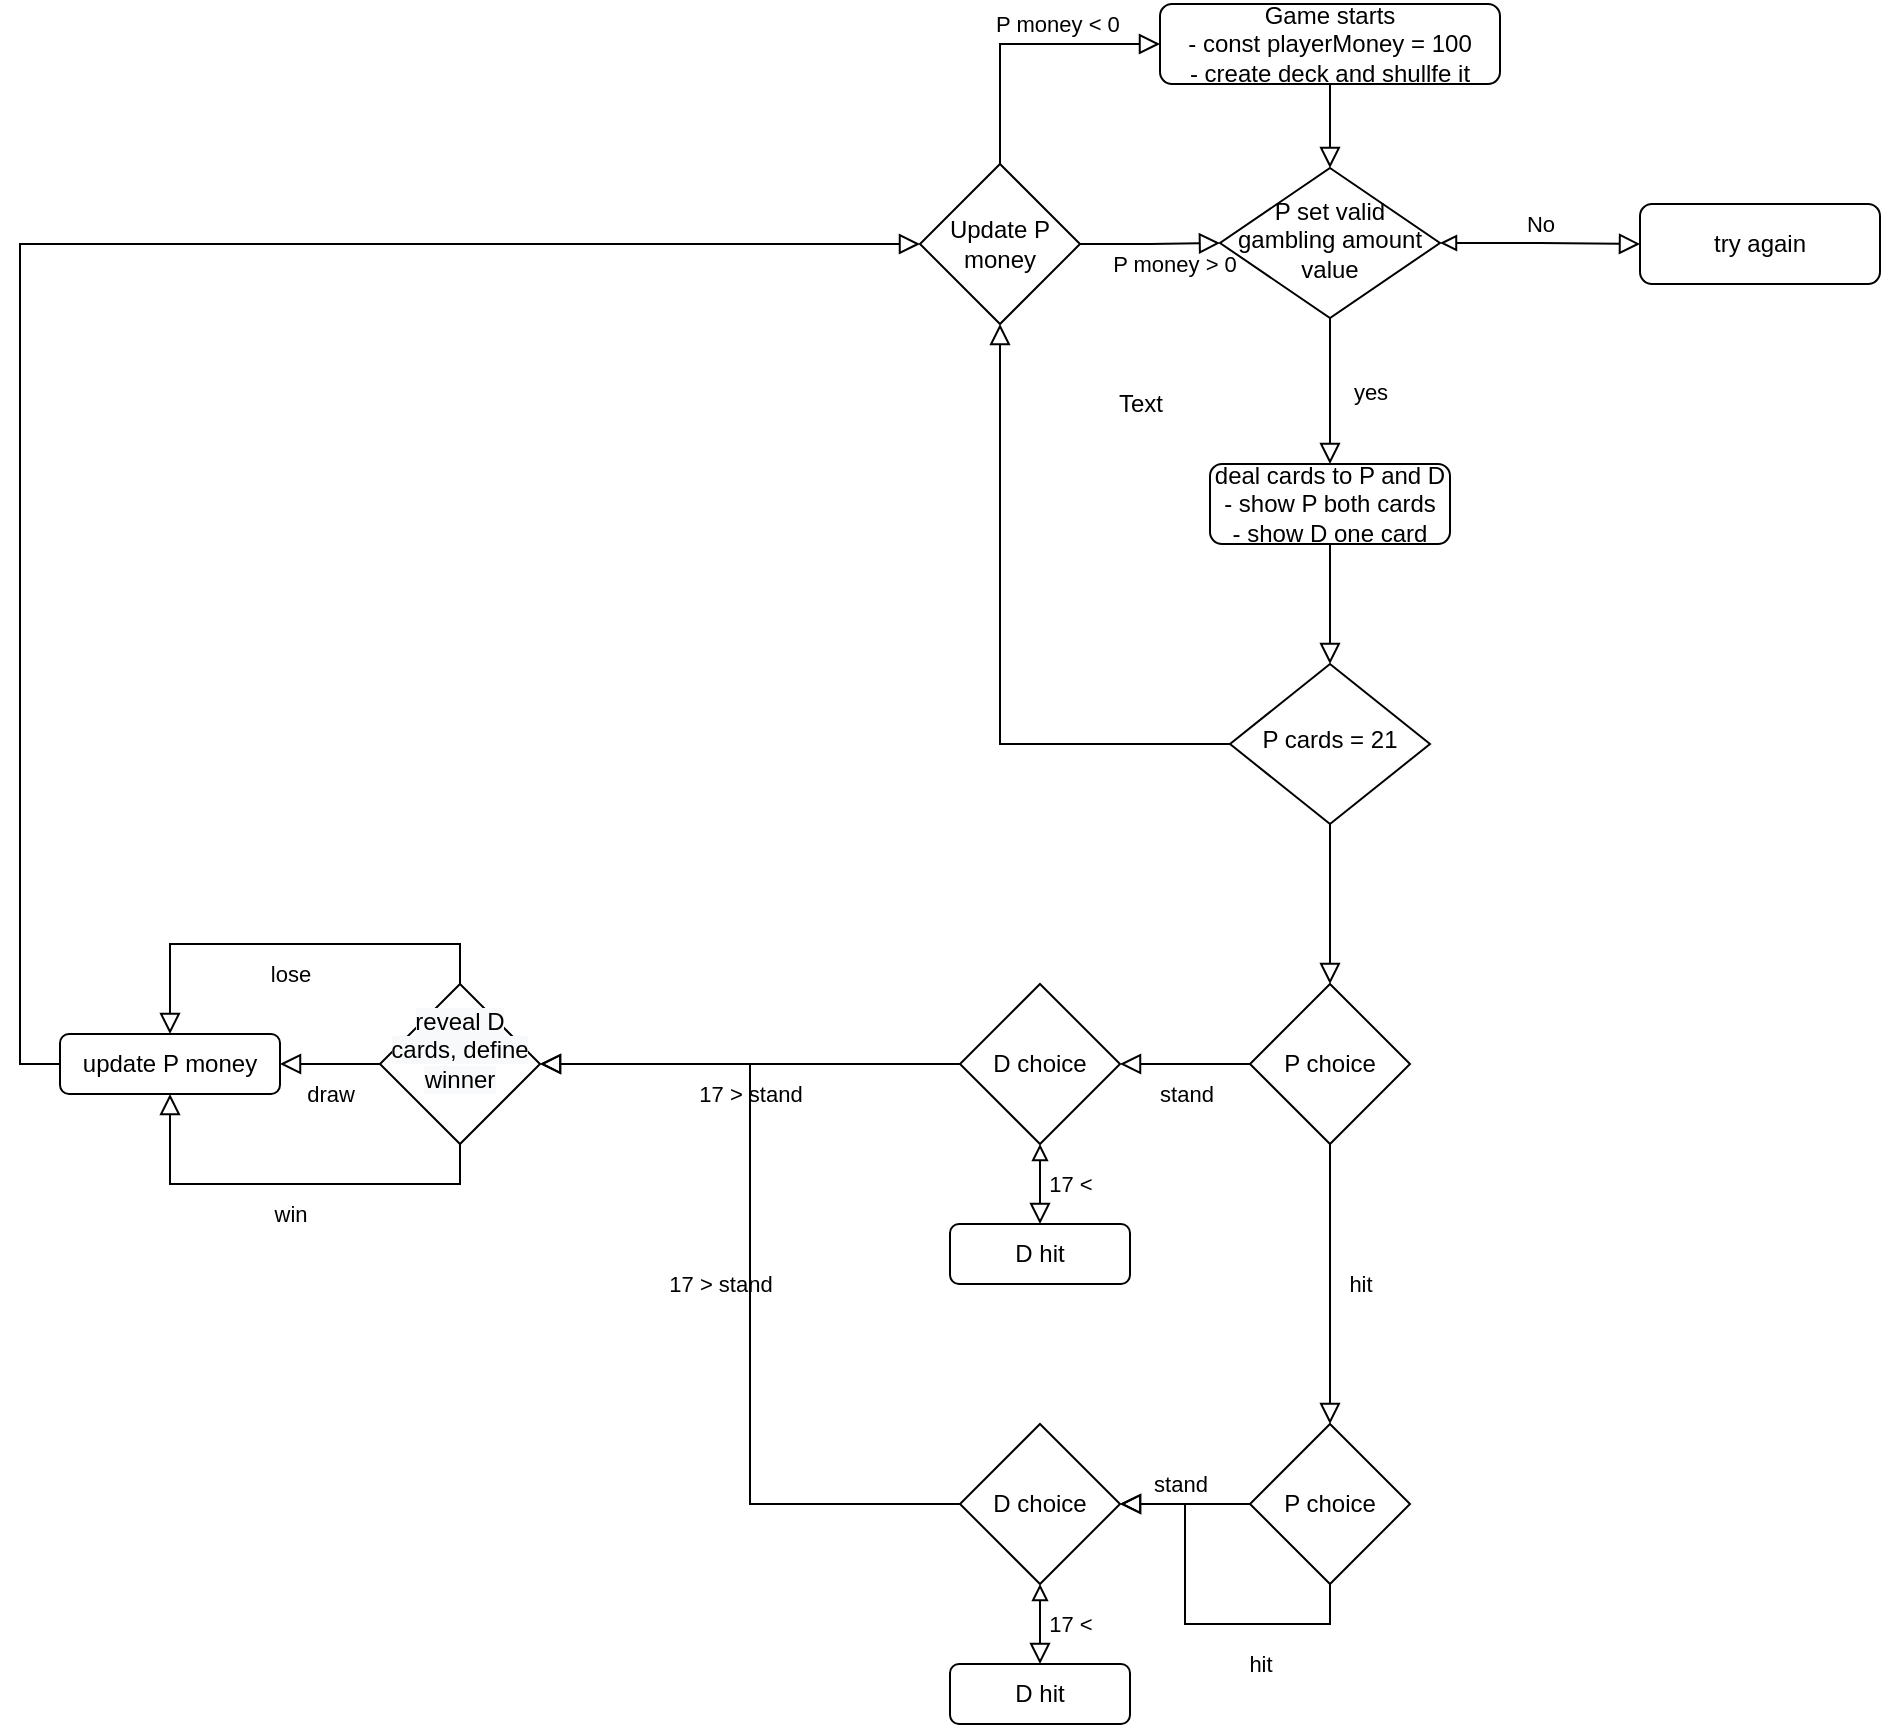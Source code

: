 <mxfile version="20.3.0" type="device"><diagram id="C5RBs43oDa-KdzZeNtuy" name="Page-1"><mxGraphModel dx="1769" dy="745" grid="1" gridSize="10" guides="1" tooltips="1" connect="1" arrows="1" fold="1" page="1" pageScale="1" pageWidth="827" pageHeight="1169" math="0" shadow="0"><root><mxCell id="WIyWlLk6GJQsqaUBKTNV-0"/><mxCell id="WIyWlLk6GJQsqaUBKTNV-1" parent="WIyWlLk6GJQsqaUBKTNV-0"/><mxCell id="WIyWlLk6GJQsqaUBKTNV-2" value="" style="rounded=0;html=1;jettySize=auto;orthogonalLoop=1;fontSize=11;endArrow=block;endFill=0;endSize=8;strokeWidth=1;shadow=0;labelBackgroundColor=none;edgeStyle=orthogonalEdgeStyle;" parent="WIyWlLk6GJQsqaUBKTNV-1" source="WIyWlLk6GJQsqaUBKTNV-3" target="WIyWlLk6GJQsqaUBKTNV-6" edge="1"><mxGeometry relative="1" as="geometry"/></mxCell><mxCell id="WIyWlLk6GJQsqaUBKTNV-3" value="Game starts&lt;br&gt;- const playerMoney = 100&lt;br&gt;- create deck and shullfe it" style="rounded=1;whiteSpace=wrap;html=1;fontSize=12;glass=0;strokeWidth=1;shadow=0;" parent="WIyWlLk6GJQsqaUBKTNV-1" vertex="1"><mxGeometry x="160" y="80" width="170" height="40" as="geometry"/></mxCell><mxCell id="WIyWlLk6GJQsqaUBKTNV-5" value="No" style="edgeStyle=orthogonalEdgeStyle;rounded=0;html=1;jettySize=auto;orthogonalLoop=1;fontSize=11;endArrow=block;endFill=0;endSize=8;strokeWidth=1;shadow=0;labelBackgroundColor=none;startArrow=block;startFill=0;" parent="WIyWlLk6GJQsqaUBKTNV-1" source="WIyWlLk6GJQsqaUBKTNV-6" target="WIyWlLk6GJQsqaUBKTNV-7" edge="1"><mxGeometry y="10" relative="1" as="geometry"><mxPoint as="offset"/></mxGeometry></mxCell><mxCell id="WIyWlLk6GJQsqaUBKTNV-6" value="P set valid gambling amount value" style="rhombus;whiteSpace=wrap;html=1;shadow=0;fontFamily=Helvetica;fontSize=12;align=center;strokeWidth=1;spacing=6;spacingTop=-4;" parent="WIyWlLk6GJQsqaUBKTNV-1" vertex="1"><mxGeometry x="190" y="162" width="110" height="75" as="geometry"/></mxCell><mxCell id="WIyWlLk6GJQsqaUBKTNV-7" value="try again" style="rounded=1;whiteSpace=wrap;html=1;fontSize=12;glass=0;strokeWidth=1;shadow=0;" parent="WIyWlLk6GJQsqaUBKTNV-1" vertex="1"><mxGeometry x="400" y="180" width="120" height="40" as="geometry"/></mxCell><mxCell id="WIyWlLk6GJQsqaUBKTNV-10" value="P cards = 21" style="rhombus;whiteSpace=wrap;html=1;shadow=0;fontFamily=Helvetica;fontSize=12;align=center;strokeWidth=1;spacing=6;spacingTop=-4;" parent="WIyWlLk6GJQsqaUBKTNV-1" vertex="1"><mxGeometry x="195" y="410" width="100" height="80" as="geometry"/></mxCell><mxCell id="WIyWlLk6GJQsqaUBKTNV-12" value="deal cards to P and D&lt;br&gt;- show P both cards &lt;br&gt;- show D one card" style="rounded=1;whiteSpace=wrap;html=1;fontSize=12;glass=0;strokeWidth=1;shadow=0;" parent="WIyWlLk6GJQsqaUBKTNV-1" vertex="1"><mxGeometry x="185" y="310" width="120" height="40" as="geometry"/></mxCell><mxCell id="epSDKSH6h_eRF9ye8CfN-1" value="yes" style="rounded=0;html=1;jettySize=auto;orthogonalLoop=1;fontSize=11;endArrow=block;endFill=0;endSize=8;strokeWidth=1;shadow=0;labelBackgroundColor=none;edgeStyle=orthogonalEdgeStyle;" parent="WIyWlLk6GJQsqaUBKTNV-1" source="WIyWlLk6GJQsqaUBKTNV-6" target="WIyWlLk6GJQsqaUBKTNV-12" edge="1"><mxGeometry y="20" relative="1" as="geometry"><mxPoint as="offset"/><mxPoint x="245" y="240" as="sourcePoint"/><mxPoint x="245" y="340" as="targetPoint"/></mxGeometry></mxCell><mxCell id="bmC1tX7jA9UDnafqlvQK-0" value="" style="rounded=0;html=1;jettySize=auto;orthogonalLoop=1;fontSize=11;endArrow=block;endFill=0;endSize=8;strokeWidth=1;shadow=0;labelBackgroundColor=none;edgeStyle=orthogonalEdgeStyle;exitX=0.5;exitY=1;exitDx=0;exitDy=0;" edge="1" parent="WIyWlLk6GJQsqaUBKTNV-1" source="WIyWlLk6GJQsqaUBKTNV-12" target="WIyWlLk6GJQsqaUBKTNV-10"><mxGeometry relative="1" as="geometry"><mxPoint x="255" y="370" as="sourcePoint"/><mxPoint x="255" y="420" as="targetPoint"/></mxGeometry></mxCell><mxCell id="bmC1tX7jA9UDnafqlvQK-1" value="" style="rounded=0;html=1;jettySize=auto;orthogonalLoop=1;fontSize=11;endArrow=block;endFill=0;endSize=8;strokeWidth=1;shadow=0;labelBackgroundColor=none;edgeStyle=orthogonalEdgeStyle;exitX=0;exitY=0.5;exitDx=0;exitDy=0;entryX=0.5;entryY=1;entryDx=0;entryDy=0;" edge="1" parent="WIyWlLk6GJQsqaUBKTNV-1" source="WIyWlLk6GJQsqaUBKTNV-10" target="bmC1tX7jA9UDnafqlvQK-34"><mxGeometry relative="1" as="geometry"><mxPoint x="135" y="340" as="sourcePoint"/><mxPoint x="135" y="390" as="targetPoint"/></mxGeometry></mxCell><mxCell id="bmC1tX7jA9UDnafqlvQK-2" value="" style="rounded=0;html=1;jettySize=auto;orthogonalLoop=1;fontSize=11;endArrow=block;endFill=0;endSize=8;strokeWidth=1;shadow=0;labelBackgroundColor=none;edgeStyle=orthogonalEdgeStyle;exitX=0.5;exitY=1;exitDx=0;exitDy=0;" edge="1" parent="WIyWlLk6GJQsqaUBKTNV-1" source="WIyWlLk6GJQsqaUBKTNV-10" target="bmC1tX7jA9UDnafqlvQK-3"><mxGeometry relative="1" as="geometry"><mxPoint x="255" y="570" as="sourcePoint"/><mxPoint x="255" y="620" as="targetPoint"/></mxGeometry></mxCell><mxCell id="bmC1tX7jA9UDnafqlvQK-3" value="P choice" style="rhombus;whiteSpace=wrap;html=1;" vertex="1" parent="WIyWlLk6GJQsqaUBKTNV-1"><mxGeometry x="205" y="570" width="80" height="80" as="geometry"/></mxCell><mxCell id="bmC1tX7jA9UDnafqlvQK-4" value="hit" style="rounded=0;html=1;jettySize=auto;orthogonalLoop=1;fontSize=11;endArrow=block;endFill=0;endSize=8;strokeWidth=1;shadow=0;labelBackgroundColor=none;edgeStyle=orthogonalEdgeStyle;exitX=0.5;exitY=1;exitDx=0;exitDy=0;entryX=0.5;entryY=0;entryDx=0;entryDy=0;" edge="1" parent="WIyWlLk6GJQsqaUBKTNV-1" source="bmC1tX7jA9UDnafqlvQK-3" target="bmC1tX7jA9UDnafqlvQK-18"><mxGeometry y="15" relative="1" as="geometry"><mxPoint x="255" y="710" as="sourcePoint"/><mxPoint x="245" y="690" as="targetPoint"/><mxPoint as="offset"/></mxGeometry></mxCell><mxCell id="bmC1tX7jA9UDnafqlvQK-5" value="stand" style="rounded=0;html=1;jettySize=auto;orthogonalLoop=1;fontSize=11;endArrow=block;endFill=0;endSize=8;strokeWidth=1;shadow=0;labelBackgroundColor=none;edgeStyle=orthogonalEdgeStyle;exitX=0;exitY=0.5;exitDx=0;exitDy=0;entryX=1;entryY=0.5;entryDx=0;entryDy=0;" edge="1" parent="WIyWlLk6GJQsqaUBKTNV-1" source="bmC1tX7jA9UDnafqlvQK-3" target="bmC1tX7jA9UDnafqlvQK-21"><mxGeometry y="15" relative="1" as="geometry"><mxPoint x="195" y="660" as="sourcePoint"/><mxPoint x="160" y="610" as="targetPoint"/><mxPoint as="offset"/></mxGeometry></mxCell><mxCell id="bmC1tX7jA9UDnafqlvQK-8" value="&#10;&lt;span style=&quot;color: rgb(0, 0, 0); font-family: Helvetica; font-size: 12px; font-style: normal; font-variant-ligatures: normal; font-variant-caps: normal; font-weight: 400; letter-spacing: normal; orphans: 2; text-align: center; text-indent: 0px; text-transform: none; widows: 2; word-spacing: 0px; -webkit-text-stroke-width: 0px; background-color: rgb(248, 249, 250); text-decoration-thickness: initial; text-decoration-style: initial; text-decoration-color: initial; float: none; display: inline !important;&quot;&gt;reveal D cards, define winner&lt;/span&gt;&#10;&#10;" style="rhombus;whiteSpace=wrap;html=1;" vertex="1" parent="WIyWlLk6GJQsqaUBKTNV-1"><mxGeometry x="-230" y="570" width="80" height="80" as="geometry"/></mxCell><mxCell id="bmC1tX7jA9UDnafqlvQK-11" value="draw" style="rounded=0;html=1;jettySize=auto;orthogonalLoop=1;fontSize=11;endArrow=block;endFill=0;endSize=8;strokeWidth=1;shadow=0;labelBackgroundColor=none;edgeStyle=orthogonalEdgeStyle;exitX=0;exitY=0.5;exitDx=0;exitDy=0;" edge="1" parent="WIyWlLk6GJQsqaUBKTNV-1" source="bmC1tX7jA9UDnafqlvQK-8" target="bmC1tX7jA9UDnafqlvQK-12"><mxGeometry y="15" relative="1" as="geometry"><mxPoint x="-55" y="680" as="sourcePoint"/><mxPoint x="-70" y="530" as="targetPoint"/><mxPoint as="offset"/></mxGeometry></mxCell><mxCell id="bmC1tX7jA9UDnafqlvQK-12" value="update P money" style="rounded=1;whiteSpace=wrap;html=1;" vertex="1" parent="WIyWlLk6GJQsqaUBKTNV-1"><mxGeometry x="-390" y="595" width="110" height="30" as="geometry"/></mxCell><mxCell id="bmC1tX7jA9UDnafqlvQK-13" value="win" style="rounded=0;html=1;jettySize=auto;orthogonalLoop=1;fontSize=11;endArrow=block;endFill=0;endSize=8;strokeWidth=1;shadow=0;labelBackgroundColor=none;edgeStyle=orthogonalEdgeStyle;exitX=0.5;exitY=1;exitDx=0;exitDy=0;entryX=0.5;entryY=1;entryDx=0;entryDy=0;" edge="1" parent="WIyWlLk6GJQsqaUBKTNV-1" source="bmC1tX7jA9UDnafqlvQK-8" target="bmC1tX7jA9UDnafqlvQK-12"><mxGeometry y="15" relative="1" as="geometry"><mxPoint x="-60" y="660" as="sourcePoint"/><mxPoint x="-110" y="660" as="targetPoint"/><mxPoint as="offset"/></mxGeometry></mxCell><mxCell id="bmC1tX7jA9UDnafqlvQK-14" value="lose" style="rounded=0;html=1;jettySize=auto;orthogonalLoop=1;fontSize=11;endArrow=block;endFill=0;endSize=8;strokeWidth=1;shadow=0;labelBackgroundColor=none;edgeStyle=orthogonalEdgeStyle;exitX=0.5;exitY=0;exitDx=0;exitDy=0;entryX=0.5;entryY=0;entryDx=0;entryDy=0;" edge="1" parent="WIyWlLk6GJQsqaUBKTNV-1" source="bmC1tX7jA9UDnafqlvQK-8" target="bmC1tX7jA9UDnafqlvQK-12"><mxGeometry y="15" relative="1" as="geometry"><mxPoint x="-20" y="500" as="sourcePoint"/><mxPoint x="-165" y="475" as="targetPoint"/><mxPoint as="offset"/></mxGeometry></mxCell><mxCell id="bmC1tX7jA9UDnafqlvQK-17" value="" style="rounded=0;html=1;jettySize=auto;orthogonalLoop=1;fontSize=11;endArrow=block;endFill=0;endSize=8;strokeWidth=1;shadow=0;labelBackgroundColor=none;edgeStyle=orthogonalEdgeStyle;exitX=0;exitY=0.5;exitDx=0;exitDy=0;entryX=0;entryY=0.5;entryDx=0;entryDy=0;" edge="1" parent="WIyWlLk6GJQsqaUBKTNV-1" source="bmC1tX7jA9UDnafqlvQK-12" target="bmC1tX7jA9UDnafqlvQK-34"><mxGeometry relative="1" as="geometry"><mxPoint x="145" y="130" as="sourcePoint"/><mxPoint x="145" y="180" as="targetPoint"/></mxGeometry></mxCell><mxCell id="bmC1tX7jA9UDnafqlvQK-18" value="P choice" style="rhombus;whiteSpace=wrap;html=1;" vertex="1" parent="WIyWlLk6GJQsqaUBKTNV-1"><mxGeometry x="205" y="790" width="80" height="80" as="geometry"/></mxCell><mxCell id="bmC1tX7jA9UDnafqlvQK-21" value="D choice" style="rhombus;whiteSpace=wrap;html=1;" vertex="1" parent="WIyWlLk6GJQsqaUBKTNV-1"><mxGeometry x="60" y="570" width="80" height="80" as="geometry"/></mxCell><mxCell id="bmC1tX7jA9UDnafqlvQK-25" value="17 &amp;lt;" style="rounded=0;html=1;jettySize=auto;orthogonalLoop=1;fontSize=11;endArrow=block;endFill=0;endSize=8;strokeWidth=1;shadow=0;labelBackgroundColor=none;edgeStyle=orthogonalEdgeStyle;exitX=0.5;exitY=1;exitDx=0;exitDy=0;entryX=0.5;entryY=0;entryDx=0;entryDy=0;startArrow=block;startFill=0;" edge="1" parent="WIyWlLk6GJQsqaUBKTNV-1" source="bmC1tX7jA9UDnafqlvQK-21" target="bmC1tX7jA9UDnafqlvQK-27"><mxGeometry y="15" relative="1" as="geometry"><mxPoint x="110" y="580" as="sourcePoint"/><mxPoint x="100" y="680" as="targetPoint"/><mxPoint as="offset"/></mxGeometry></mxCell><mxCell id="bmC1tX7jA9UDnafqlvQK-26" value="17 &amp;gt; stand" style="rounded=0;html=1;jettySize=auto;orthogonalLoop=1;fontSize=11;endArrow=block;endFill=0;endSize=8;strokeWidth=1;shadow=0;labelBackgroundColor=none;edgeStyle=orthogonalEdgeStyle;exitX=0;exitY=0.5;exitDx=0;exitDy=0;entryX=1;entryY=0.5;entryDx=0;entryDy=0;" edge="1" parent="WIyWlLk6GJQsqaUBKTNV-1" source="bmC1tX7jA9UDnafqlvQK-21" target="bmC1tX7jA9UDnafqlvQK-8"><mxGeometry y="15" relative="1" as="geometry"><mxPoint x="30" y="660" as="sourcePoint"/><mxPoint x="-30" y="680" as="targetPoint"/><mxPoint as="offset"/></mxGeometry></mxCell><mxCell id="bmC1tX7jA9UDnafqlvQK-27" value="D hit" style="rounded=1;whiteSpace=wrap;html=1;" vertex="1" parent="WIyWlLk6GJQsqaUBKTNV-1"><mxGeometry x="55" y="690" width="90" height="30" as="geometry"/></mxCell><mxCell id="bmC1tX7jA9UDnafqlvQK-28" value="stand" style="rounded=0;html=1;jettySize=auto;orthogonalLoop=1;fontSize=11;endArrow=block;endFill=0;endSize=8;strokeWidth=1;shadow=0;labelBackgroundColor=none;edgeStyle=orthogonalEdgeStyle;exitX=0;exitY=0.5;exitDx=0;exitDy=0;entryX=1;entryY=0.5;entryDx=0;entryDy=0;" edge="1" parent="WIyWlLk6GJQsqaUBKTNV-1" target="bmC1tX7jA9UDnafqlvQK-29" source="bmC1tX7jA9UDnafqlvQK-18"><mxGeometry x="0.077" y="-10" relative="1" as="geometry"><mxPoint x="185" y="780" as="sourcePoint"/><mxPoint x="140" y="780" as="targetPoint"/><mxPoint as="offset"/></mxGeometry></mxCell><mxCell id="bmC1tX7jA9UDnafqlvQK-29" value="D choice" style="rhombus;whiteSpace=wrap;html=1;" vertex="1" parent="WIyWlLk6GJQsqaUBKTNV-1"><mxGeometry x="60" y="790" width="80" height="80" as="geometry"/></mxCell><mxCell id="bmC1tX7jA9UDnafqlvQK-30" value="17 &amp;lt;" style="rounded=0;html=1;jettySize=auto;orthogonalLoop=1;fontSize=11;endArrow=block;endFill=0;endSize=8;strokeWidth=1;shadow=0;labelBackgroundColor=none;edgeStyle=orthogonalEdgeStyle;exitX=0.5;exitY=1;exitDx=0;exitDy=0;entryX=0.5;entryY=0;entryDx=0;entryDy=0;startArrow=block;startFill=0;" edge="1" parent="WIyWlLk6GJQsqaUBKTNV-1" source="bmC1tX7jA9UDnafqlvQK-29" target="bmC1tX7jA9UDnafqlvQK-32"><mxGeometry y="15" relative="1" as="geometry"><mxPoint x="110" y="800" as="sourcePoint"/><mxPoint x="100" y="900" as="targetPoint"/><mxPoint as="offset"/></mxGeometry></mxCell><mxCell id="bmC1tX7jA9UDnafqlvQK-31" value="17 &amp;gt; stand" style="rounded=0;html=1;jettySize=auto;orthogonalLoop=1;fontSize=11;endArrow=block;endFill=0;endSize=8;strokeWidth=1;shadow=0;labelBackgroundColor=none;edgeStyle=orthogonalEdgeStyle;exitX=0;exitY=0.5;exitDx=0;exitDy=0;entryX=1;entryY=0.5;entryDx=0;entryDy=0;" edge="1" parent="WIyWlLk6GJQsqaUBKTNV-1" source="bmC1tX7jA9UDnafqlvQK-29" target="bmC1tX7jA9UDnafqlvQK-8"><mxGeometry y="15" relative="1" as="geometry"><mxPoint x="10" y="830" as="sourcePoint"/><mxPoint x="-170" y="780" as="targetPoint"/><mxPoint as="offset"/></mxGeometry></mxCell><mxCell id="bmC1tX7jA9UDnafqlvQK-32" value="D hit" style="rounded=1;whiteSpace=wrap;html=1;" vertex="1" parent="WIyWlLk6GJQsqaUBKTNV-1"><mxGeometry x="55" y="910" width="90" height="30" as="geometry"/></mxCell><mxCell id="bmC1tX7jA9UDnafqlvQK-34" value="Update P money" style="rhombus;whiteSpace=wrap;html=1;" vertex="1" parent="WIyWlLk6GJQsqaUBKTNV-1"><mxGeometry x="40" y="160" width="80" height="80" as="geometry"/></mxCell><mxCell id="bmC1tX7jA9UDnafqlvQK-35" value="P money &amp;gt; 0" style="rounded=0;html=1;jettySize=auto;orthogonalLoop=1;fontSize=11;endArrow=block;endFill=0;endSize=8;strokeWidth=1;shadow=0;labelBackgroundColor=none;edgeStyle=orthogonalEdgeStyle;exitX=1;exitY=0.5;exitDx=0;exitDy=0;entryX=0;entryY=0.5;entryDx=0;entryDy=0;" edge="1" parent="WIyWlLk6GJQsqaUBKTNV-1" source="bmC1tX7jA9UDnafqlvQK-34" target="WIyWlLk6GJQsqaUBKTNV-6"><mxGeometry x="0.333" y="-10" relative="1" as="geometry"><mxPoint x="205" y="460" as="sourcePoint"/><mxPoint x="90" y="250" as="targetPoint"/><mxPoint as="offset"/></mxGeometry></mxCell><mxCell id="bmC1tX7jA9UDnafqlvQK-36" value="Text" style="text;html=1;align=center;verticalAlign=middle;resizable=0;points=[];autosize=1;strokeColor=none;fillColor=none;" vertex="1" parent="WIyWlLk6GJQsqaUBKTNV-1"><mxGeometry x="130" y="270" width="40" height="20" as="geometry"/></mxCell><mxCell id="bmC1tX7jA9UDnafqlvQK-37" value="P money &amp;lt; 0&amp;nbsp;" style="rounded=0;html=1;jettySize=auto;orthogonalLoop=1;fontSize=11;endArrow=block;endFill=0;endSize=8;strokeWidth=1;shadow=0;labelBackgroundColor=none;edgeStyle=orthogonalEdgeStyle;exitX=0.5;exitY=0;exitDx=0;exitDy=0;entryX=0;entryY=0.5;entryDx=0;entryDy=0;" edge="1" parent="WIyWlLk6GJQsqaUBKTNV-1" source="bmC1tX7jA9UDnafqlvQK-34" target="WIyWlLk6GJQsqaUBKTNV-3"><mxGeometry x="0.286" y="10" relative="1" as="geometry"><mxPoint x="130" y="170" as="sourcePoint"/><mxPoint x="190" y="170" as="targetPoint"/><mxPoint as="offset"/></mxGeometry></mxCell><mxCell id="bmC1tX7jA9UDnafqlvQK-38" value="hit" style="rounded=0;html=1;jettySize=auto;orthogonalLoop=1;fontSize=11;endArrow=block;endFill=0;endSize=8;strokeWidth=1;shadow=0;labelBackgroundColor=none;edgeStyle=orthogonalEdgeStyle;exitX=0.5;exitY=1;exitDx=0;exitDy=0;entryX=1;entryY=0.5;entryDx=0;entryDy=0;" edge="1" parent="WIyWlLk6GJQsqaUBKTNV-1" source="bmC1tX7jA9UDnafqlvQK-18" target="bmC1tX7jA9UDnafqlvQK-29"><mxGeometry x="-0.405" y="20" relative="1" as="geometry"><mxPoint x="285" y="870" as="sourcePoint"/><mxPoint x="285" y="1010" as="targetPoint"/><mxPoint as="offset"/></mxGeometry></mxCell></root></mxGraphModel></diagram></mxfile>